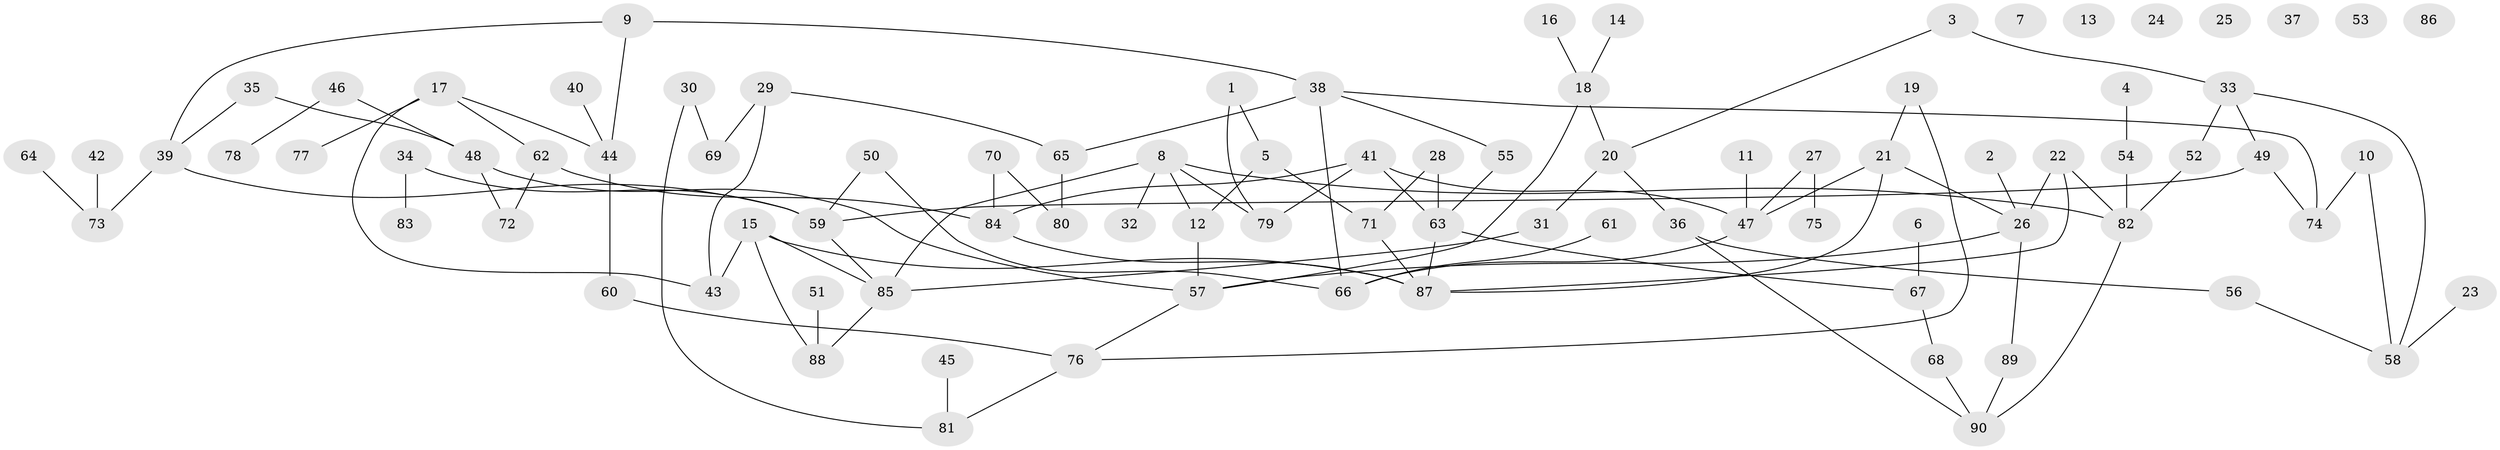 // coarse degree distribution, {2: 0.21311475409836064, 1: 0.19672131147540983, 4: 0.18032786885245902, 0: 0.11475409836065574, 6: 0.06557377049180328, 3: 0.09836065573770492, 5: 0.09836065573770492, 7: 0.03278688524590164}
// Generated by graph-tools (version 1.1) at 2025/41/03/06/25 10:41:24]
// undirected, 90 vertices, 113 edges
graph export_dot {
graph [start="1"]
  node [color=gray90,style=filled];
  1;
  2;
  3;
  4;
  5;
  6;
  7;
  8;
  9;
  10;
  11;
  12;
  13;
  14;
  15;
  16;
  17;
  18;
  19;
  20;
  21;
  22;
  23;
  24;
  25;
  26;
  27;
  28;
  29;
  30;
  31;
  32;
  33;
  34;
  35;
  36;
  37;
  38;
  39;
  40;
  41;
  42;
  43;
  44;
  45;
  46;
  47;
  48;
  49;
  50;
  51;
  52;
  53;
  54;
  55;
  56;
  57;
  58;
  59;
  60;
  61;
  62;
  63;
  64;
  65;
  66;
  67;
  68;
  69;
  70;
  71;
  72;
  73;
  74;
  75;
  76;
  77;
  78;
  79;
  80;
  81;
  82;
  83;
  84;
  85;
  86;
  87;
  88;
  89;
  90;
  1 -- 5;
  1 -- 79;
  2 -- 26;
  3 -- 20;
  3 -- 33;
  4 -- 54;
  5 -- 12;
  5 -- 71;
  6 -- 67;
  8 -- 12;
  8 -- 32;
  8 -- 79;
  8 -- 82;
  8 -- 85;
  9 -- 38;
  9 -- 39;
  9 -- 44;
  10 -- 58;
  10 -- 74;
  11 -- 47;
  12 -- 57;
  14 -- 18;
  15 -- 43;
  15 -- 85;
  15 -- 87;
  15 -- 88;
  16 -- 18;
  17 -- 43;
  17 -- 44;
  17 -- 62;
  17 -- 77;
  18 -- 20;
  18 -- 57;
  19 -- 21;
  19 -- 76;
  20 -- 31;
  20 -- 36;
  21 -- 26;
  21 -- 47;
  21 -- 87;
  22 -- 26;
  22 -- 82;
  22 -- 87;
  23 -- 58;
  26 -- 57;
  26 -- 89;
  27 -- 47;
  27 -- 75;
  28 -- 63;
  28 -- 71;
  29 -- 43;
  29 -- 65;
  29 -- 69;
  30 -- 69;
  30 -- 81;
  31 -- 85;
  33 -- 49;
  33 -- 52;
  33 -- 58;
  34 -- 59;
  34 -- 83;
  35 -- 39;
  35 -- 48;
  36 -- 56;
  36 -- 90;
  38 -- 55;
  38 -- 65;
  38 -- 66;
  38 -- 74;
  39 -- 59;
  39 -- 73;
  40 -- 44;
  41 -- 47;
  41 -- 63;
  41 -- 79;
  41 -- 84;
  42 -- 73;
  44 -- 60;
  45 -- 81;
  46 -- 48;
  46 -- 78;
  47 -- 66;
  48 -- 57;
  48 -- 72;
  49 -- 59;
  49 -- 74;
  50 -- 59;
  50 -- 66;
  51 -- 88;
  52 -- 82;
  54 -- 82;
  55 -- 63;
  56 -- 58;
  57 -- 76;
  59 -- 85;
  60 -- 76;
  61 -- 66;
  62 -- 72;
  62 -- 84;
  63 -- 67;
  63 -- 87;
  64 -- 73;
  65 -- 80;
  67 -- 68;
  68 -- 90;
  70 -- 80;
  70 -- 84;
  71 -- 87;
  76 -- 81;
  82 -- 90;
  84 -- 87;
  85 -- 88;
  89 -- 90;
}
